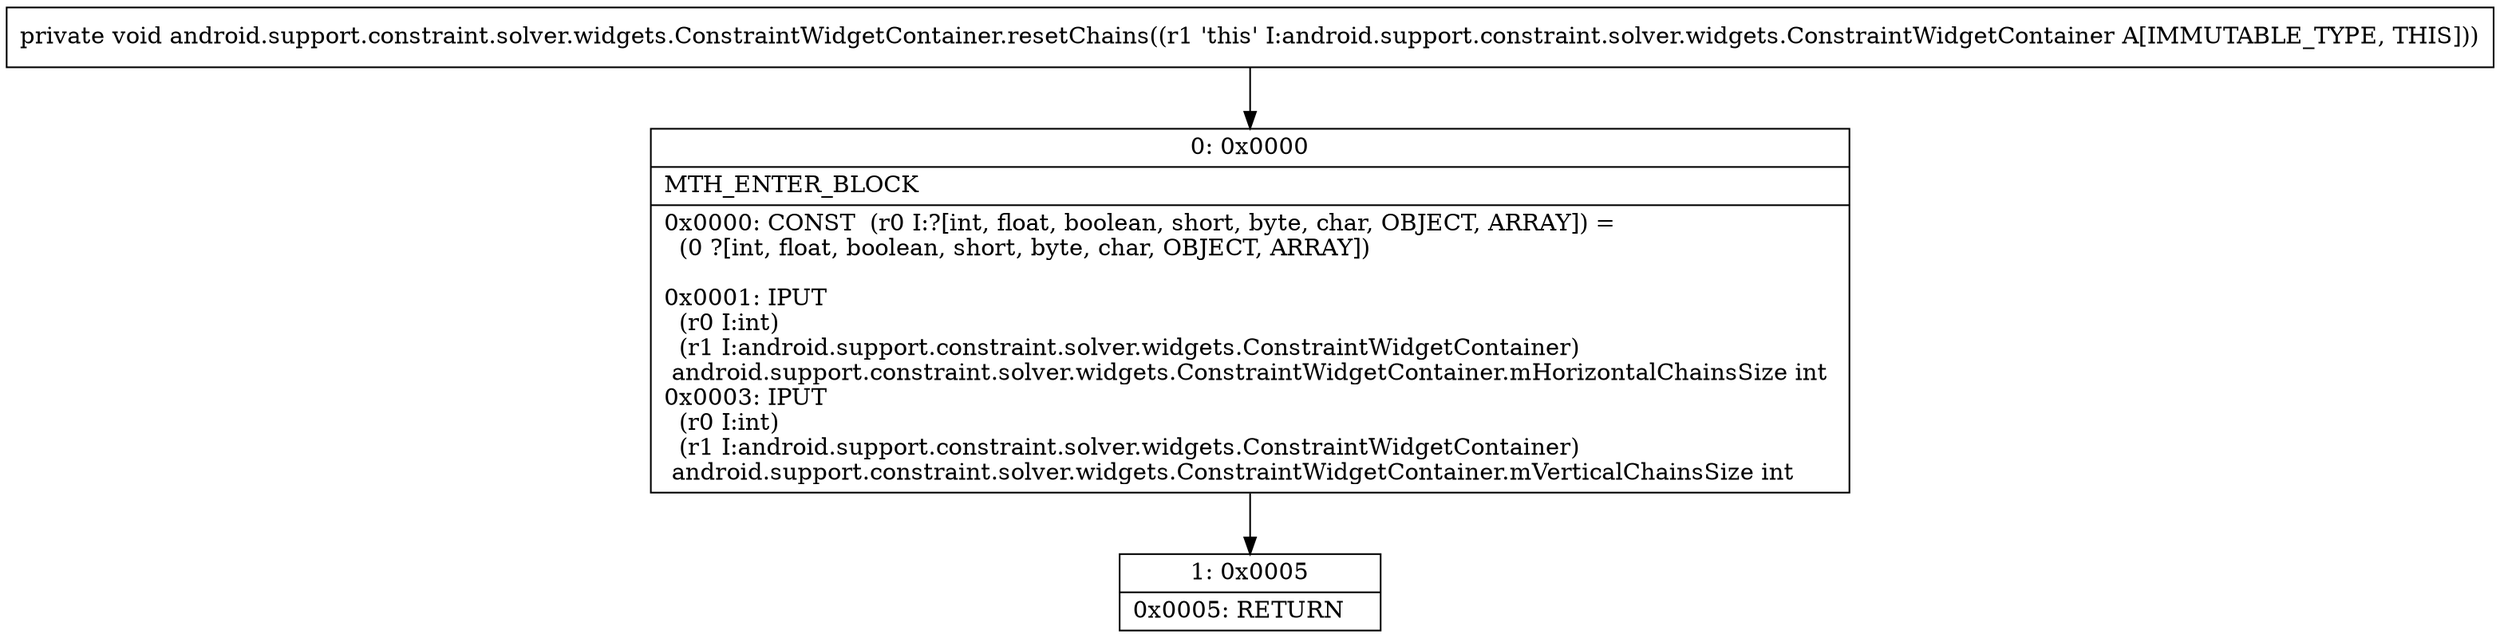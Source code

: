 digraph "CFG forandroid.support.constraint.solver.widgets.ConstraintWidgetContainer.resetChains()V" {
Node_0 [shape=record,label="{0\:\ 0x0000|MTH_ENTER_BLOCK\l|0x0000: CONST  (r0 I:?[int, float, boolean, short, byte, char, OBJECT, ARRAY]) = \l  (0 ?[int, float, boolean, short, byte, char, OBJECT, ARRAY])\l \l0x0001: IPUT  \l  (r0 I:int)\l  (r1 I:android.support.constraint.solver.widgets.ConstraintWidgetContainer)\l android.support.constraint.solver.widgets.ConstraintWidgetContainer.mHorizontalChainsSize int \l0x0003: IPUT  \l  (r0 I:int)\l  (r1 I:android.support.constraint.solver.widgets.ConstraintWidgetContainer)\l android.support.constraint.solver.widgets.ConstraintWidgetContainer.mVerticalChainsSize int \l}"];
Node_1 [shape=record,label="{1\:\ 0x0005|0x0005: RETURN   \l}"];
MethodNode[shape=record,label="{private void android.support.constraint.solver.widgets.ConstraintWidgetContainer.resetChains((r1 'this' I:android.support.constraint.solver.widgets.ConstraintWidgetContainer A[IMMUTABLE_TYPE, THIS])) }"];
MethodNode -> Node_0;
Node_0 -> Node_1;
}

